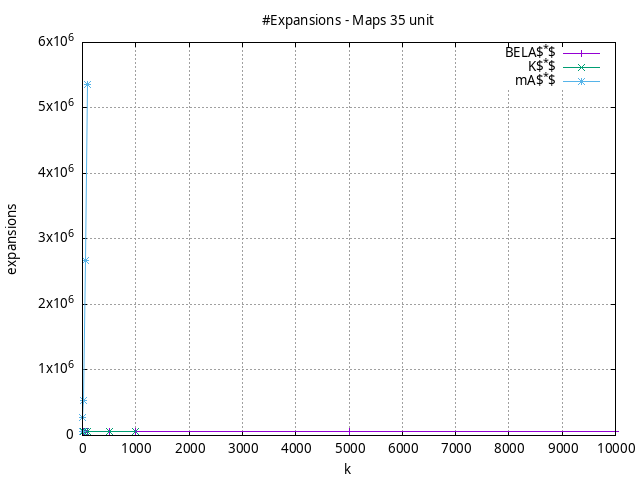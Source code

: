 #!/usr/bin/gnuplot
# -*- coding: utf-8 -*-
#
# results/maps/unit/35/random512-35.heuristic.unit.expansions.gnuplot
#
# Started on 04/02/2024 21:35:39
# Author: Carlos Linares López
set grid
set xlabel "k"
set ylabel "expansions"

set title "#Expansions - Maps 35 unit"

set terminal png enhanced font "Ariel,10"
set output 'random512-35.heuristic.unit.expansions.png'

plot "-" title "BELA$^*$"      with linesp, "-" title "K$^*$"      with linesp, "-" title "mA$^*$"      with linesp

	1 53572.99
	5 53572.99
	10 53572.99
	50 53572.99
	100 53572.99
	500 53572.99
	1000 53572.99
	5000 53572.99
	10000 53572.99
end
	1 53775.38
	5 55492.95
	10 55492.95
	50 55492.95
	100 55492.95
	500 55492.95
	1000 55492.95
end
	1 53572.99
	5 267892.35
	10 535471.06
	50 2676302.99
	100 5353136.21
end
